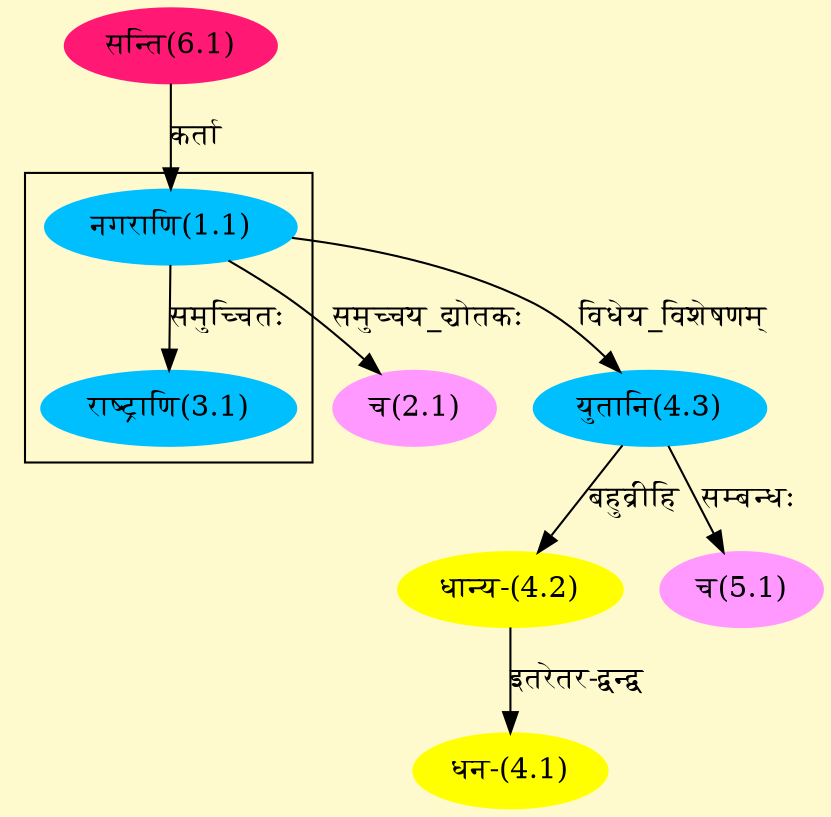 digraph G{
rankdir=BT;
 compound=true;
 bgcolor="lemonchiffon1";

subgraph cluster_1{
Node3_1 [style=filled, color="#00BFFF" label = "राष्ट्राणि(3.1)"]
Node1_1 [style=filled, color="#00BFFF" label = "नगराणि(1.1)"]

}
Node1_1 [style=filled, color="#00BFFF" label = "नगराणि(1.1)"]
Node6_1 [style=filled, color="#FF1975" label = "सन्ति(6.1)"]
Node2_1 [style=filled, color="#FF99FF" label = "च(2.1)"]
Node4_1 [style=filled, color="#FFFF00" label = "धन-(4.1)"]
Node4_2 [style=filled, color="#FFFF00" label = "धान्य-(4.2)"]
Node4_3 [style=filled, color="#00BFFF" label = "युतानि(4.3)"]
Node5_1 [style=filled, color="#FF99FF" label = "च(5.1)"]
/* Start of Relations section */

Node1_1 -> Node6_1 [  label="कर्ता"  dir="back" ]
Node2_1 -> Node1_1 [  label="समुच्चय_द्योतकः"  dir="back" ]
Node3_1 -> Node1_1 [  label="समुच्चितः"  dir="back" ]
Node4_1 -> Node4_2 [  label="इतरेतर-द्वन्द्व"  dir="back" ]
Node4_2 -> Node4_3 [  label="बहुव्रीहि"  dir="back" ]
Node4_3 -> Node1_1 [  label="विधेय_विशेषणम्"  dir="back" ]
Node5_1 -> Node4_3 [  label="सम्बन्धः"  dir="back" ]
}
